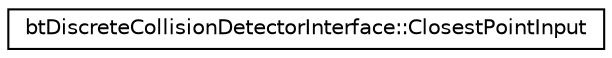digraph G
{
  edge [fontname="Helvetica",fontsize="10",labelfontname="Helvetica",labelfontsize="10"];
  node [fontname="Helvetica",fontsize="10",shape=record];
  rankdir="LR";
  Node1 [label="btDiscreteCollisionDetectorInterface::ClosestPointInput",height=0.2,width=0.4,color="black", fillcolor="white", style="filled",URL="$structbtDiscreteCollisionDetectorInterface_1_1ClosestPointInput.html"];
}
